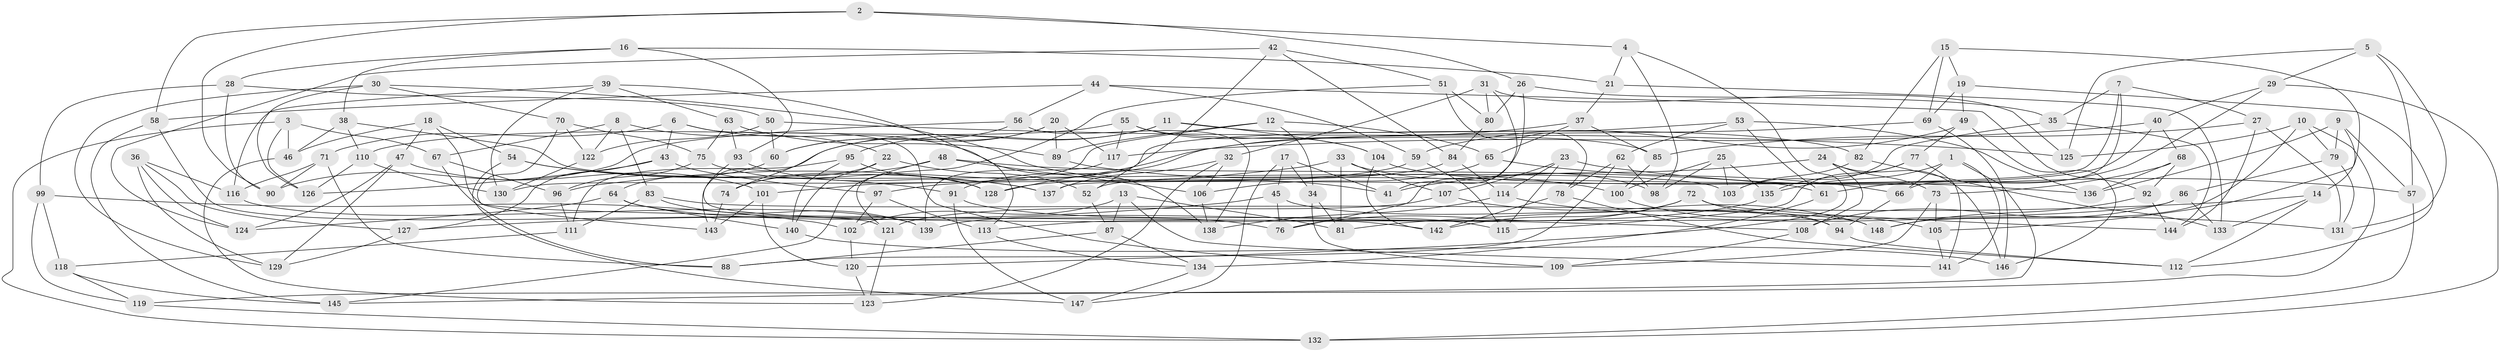 // coarse degree distribution, {4: 0.4375, 6: 0.4583333333333333, 5: 0.08333333333333333, 3: 0.020833333333333332}
// Generated by graph-tools (version 1.1) at 2025/52/02/27/25 19:52:29]
// undirected, 148 vertices, 296 edges
graph export_dot {
graph [start="1"]
  node [color=gray90,style=filled];
  1;
  2;
  3;
  4;
  5;
  6;
  7;
  8;
  9;
  10;
  11;
  12;
  13;
  14;
  15;
  16;
  17;
  18;
  19;
  20;
  21;
  22;
  23;
  24;
  25;
  26;
  27;
  28;
  29;
  30;
  31;
  32;
  33;
  34;
  35;
  36;
  37;
  38;
  39;
  40;
  41;
  42;
  43;
  44;
  45;
  46;
  47;
  48;
  49;
  50;
  51;
  52;
  53;
  54;
  55;
  56;
  57;
  58;
  59;
  60;
  61;
  62;
  63;
  64;
  65;
  66;
  67;
  68;
  69;
  70;
  71;
  72;
  73;
  74;
  75;
  76;
  77;
  78;
  79;
  80;
  81;
  82;
  83;
  84;
  85;
  86;
  87;
  88;
  89;
  90;
  91;
  92;
  93;
  94;
  95;
  96;
  97;
  98;
  99;
  100;
  101;
  102;
  103;
  104;
  105;
  106;
  107;
  108;
  109;
  110;
  111;
  112;
  113;
  114;
  115;
  116;
  117;
  118;
  119;
  120;
  121;
  122;
  123;
  124;
  125;
  126;
  127;
  128;
  129;
  130;
  131;
  132;
  133;
  134;
  135;
  136;
  137;
  138;
  139;
  140;
  141;
  142;
  143;
  144;
  145;
  146;
  147;
  148;
  1 -- 141;
  1 -- 135;
  1 -- 66;
  1 -- 145;
  2 -- 4;
  2 -- 26;
  2 -- 90;
  2 -- 58;
  3 -- 132;
  3 -- 46;
  3 -- 126;
  3 -- 67;
  4 -- 21;
  4 -- 98;
  4 -- 120;
  5 -- 29;
  5 -- 131;
  5 -- 57;
  5 -- 125;
  6 -- 138;
  6 -- 71;
  6 -- 43;
  6 -- 109;
  7 -- 137;
  7 -- 66;
  7 -- 27;
  7 -- 35;
  8 -- 83;
  8 -- 22;
  8 -- 122;
  8 -- 67;
  9 -- 136;
  9 -- 57;
  9 -- 79;
  9 -- 14;
  10 -- 119;
  10 -- 148;
  10 -- 79;
  10 -- 125;
  11 -- 82;
  11 -- 95;
  11 -- 104;
  11 -- 143;
  12 -- 101;
  12 -- 34;
  12 -- 89;
  12 -- 65;
  13 -- 81;
  13 -- 141;
  13 -- 87;
  13 -- 102;
  14 -- 133;
  14 -- 112;
  14 -- 81;
  15 -- 105;
  15 -- 82;
  15 -- 19;
  15 -- 69;
  16 -- 21;
  16 -- 38;
  16 -- 93;
  16 -- 28;
  17 -- 34;
  17 -- 41;
  17 -- 147;
  17 -- 45;
  18 -- 108;
  18 -- 46;
  18 -- 54;
  18 -- 47;
  19 -- 112;
  19 -- 69;
  19 -- 49;
  20 -- 60;
  20 -- 74;
  20 -- 117;
  20 -- 89;
  21 -- 133;
  21 -- 37;
  22 -- 140;
  22 -- 74;
  22 -- 52;
  23 -- 114;
  23 -- 115;
  23 -- 107;
  23 -- 57;
  24 -- 41;
  24 -- 146;
  24 -- 73;
  24 -- 108;
  25 -- 135;
  25 -- 100;
  25 -- 103;
  25 -- 98;
  26 -- 80;
  26 -- 35;
  26 -- 41;
  27 -- 144;
  27 -- 131;
  27 -- 85;
  28 -- 99;
  28 -- 90;
  28 -- 50;
  29 -- 61;
  29 -- 132;
  29 -- 40;
  30 -- 129;
  30 -- 126;
  30 -- 41;
  30 -- 70;
  31 -- 32;
  31 -- 76;
  31 -- 125;
  31 -- 80;
  32 -- 106;
  32 -- 123;
  32 -- 137;
  33 -- 96;
  33 -- 107;
  33 -- 98;
  33 -- 81;
  34 -- 81;
  34 -- 109;
  35 -- 103;
  35 -- 144;
  36 -- 124;
  36 -- 116;
  36 -- 127;
  36 -- 129;
  37 -- 65;
  37 -- 85;
  37 -- 128;
  38 -- 103;
  38 -- 110;
  38 -- 46;
  39 -- 113;
  39 -- 130;
  39 -- 116;
  39 -- 63;
  40 -- 52;
  40 -- 117;
  40 -- 68;
  42 -- 124;
  42 -- 51;
  42 -- 84;
  42 -- 52;
  43 -- 97;
  43 -- 127;
  43 -- 126;
  44 -- 56;
  44 -- 58;
  44 -- 92;
  44 -- 59;
  45 -- 76;
  45 -- 94;
  45 -- 127;
  46 -- 123;
  47 -- 124;
  47 -- 129;
  47 -- 101;
  48 -- 145;
  48 -- 61;
  48 -- 74;
  48 -- 106;
  49 -- 77;
  49 -- 146;
  49 -- 59;
  50 -- 125;
  50 -- 122;
  50 -- 60;
  51 -- 121;
  51 -- 80;
  51 -- 78;
  52 -- 87;
  53 -- 62;
  53 -- 136;
  53 -- 61;
  53 -- 130;
  54 -- 137;
  54 -- 91;
  54 -- 147;
  55 -- 85;
  55 -- 117;
  55 -- 104;
  55 -- 110;
  56 -- 90;
  56 -- 138;
  56 -- 60;
  57 -- 132;
  58 -- 121;
  58 -- 145;
  59 -- 97;
  59 -- 115;
  60 -- 64;
  61 -- 134;
  62 -- 78;
  62 -- 88;
  62 -- 98;
  63 -- 89;
  63 -- 75;
  63 -- 93;
  64 -- 124;
  64 -- 76;
  64 -- 140;
  65 -- 106;
  65 -- 66;
  66 -- 94;
  67 -- 88;
  67 -- 96;
  68 -- 136;
  68 -- 73;
  68 -- 92;
  69 -- 146;
  69 -- 91;
  70 -- 75;
  70 -- 143;
  70 -- 122;
  71 -- 88;
  71 -- 116;
  71 -- 90;
  72 -- 142;
  72 -- 144;
  72 -- 76;
  72 -- 94;
  73 -- 109;
  73 -- 105;
  74 -- 143;
  75 -- 128;
  75 -- 96;
  77 -- 115;
  77 -- 141;
  77 -- 135;
  78 -- 112;
  78 -- 142;
  79 -- 86;
  79 -- 131;
  80 -- 84;
  82 -- 133;
  82 -- 103;
  83 -- 111;
  83 -- 148;
  83 -- 139;
  84 -- 114;
  84 -- 128;
  85 -- 100;
  86 -- 113;
  86 -- 133;
  86 -- 108;
  87 -- 88;
  87 -- 134;
  89 -- 100;
  91 -- 147;
  91 -- 115;
  92 -- 144;
  92 -- 148;
  93 -- 137;
  93 -- 142;
  94 -- 112;
  95 -- 128;
  95 -- 111;
  95 -- 140;
  96 -- 111;
  97 -- 102;
  97 -- 113;
  99 -- 118;
  99 -- 102;
  99 -- 119;
  100 -- 105;
  101 -- 120;
  101 -- 143;
  102 -- 120;
  104 -- 142;
  104 -- 136;
  105 -- 141;
  106 -- 138;
  107 -- 121;
  107 -- 148;
  108 -- 109;
  110 -- 126;
  110 -- 130;
  111 -- 118;
  113 -- 134;
  114 -- 131;
  114 -- 138;
  116 -- 139;
  117 -- 139;
  118 -- 119;
  118 -- 145;
  119 -- 132;
  120 -- 123;
  121 -- 123;
  122 -- 130;
  127 -- 129;
  134 -- 147;
  135 -- 139;
  140 -- 146;
}
